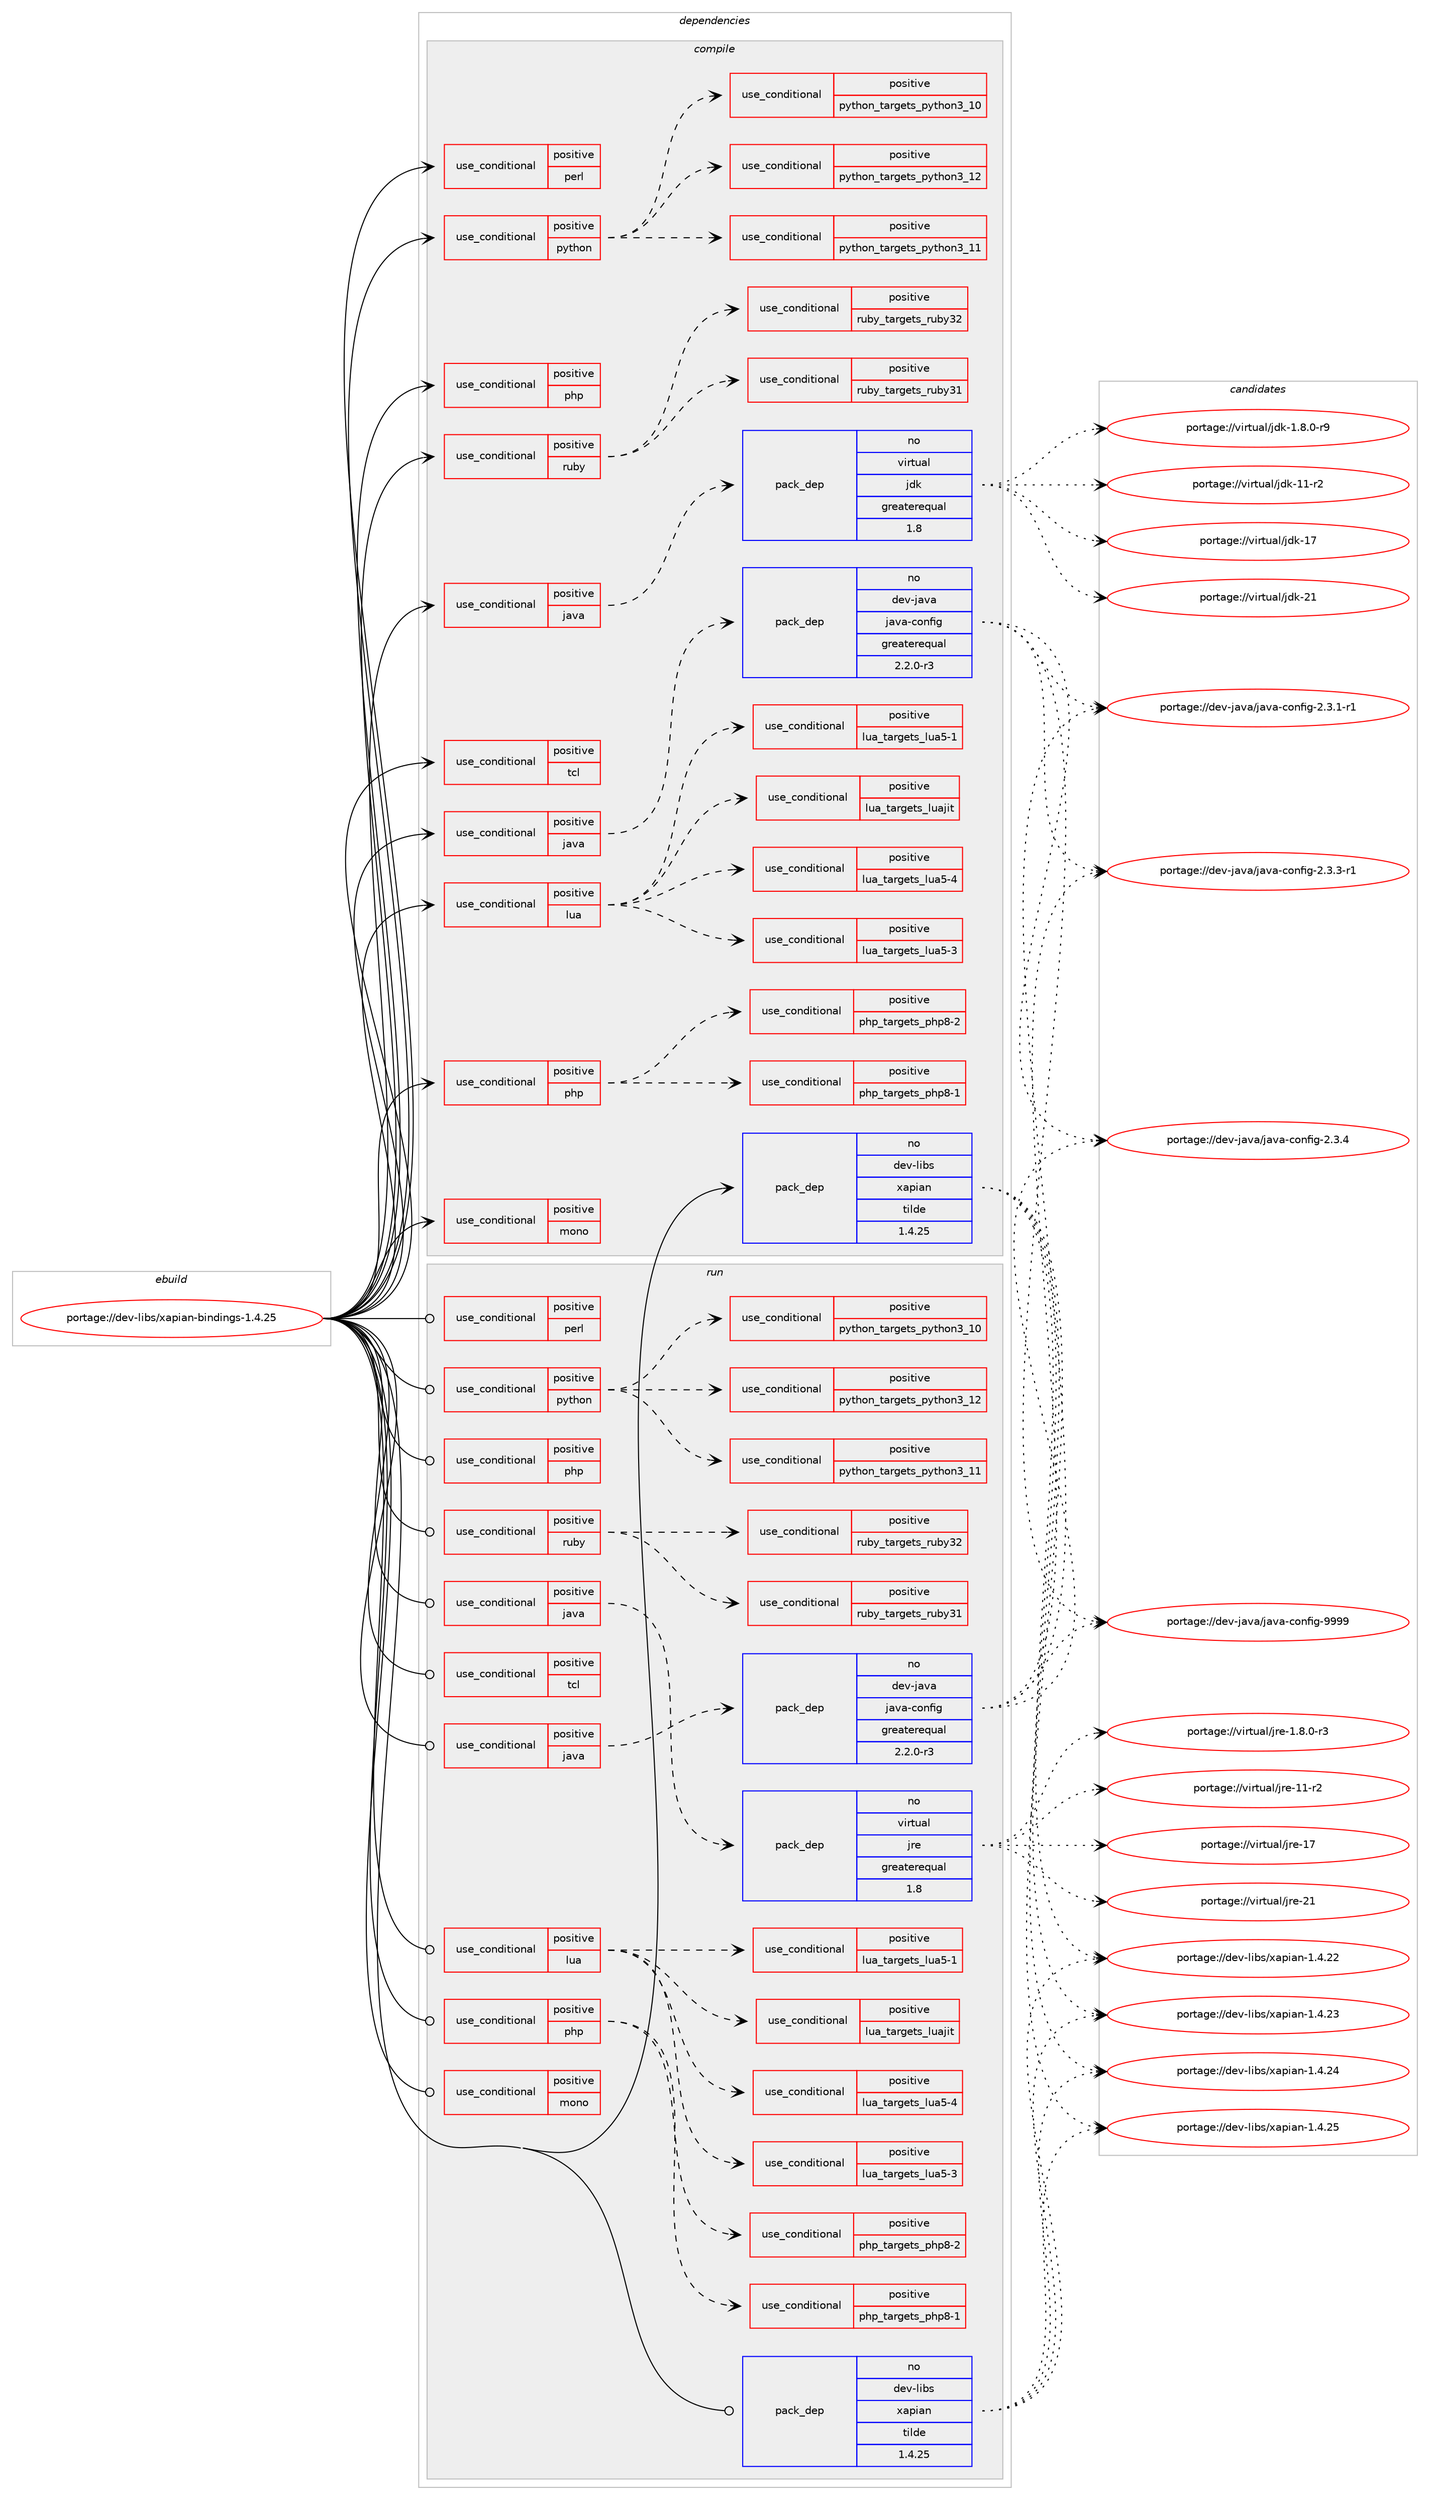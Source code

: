 digraph prolog {

# *************
# Graph options
# *************

newrank=true;
concentrate=true;
compound=true;
graph [rankdir=LR,fontname=Helvetica,fontsize=10,ranksep=1.5];#, ranksep=2.5, nodesep=0.2];
edge  [arrowhead=vee];
node  [fontname=Helvetica,fontsize=10];

# **********
# The ebuild
# **********

subgraph cluster_leftcol {
color=gray;
rank=same;
label=<<i>ebuild</i>>;
id [label="portage://dev-libs/xapian-bindings-1.4.25", color=red, width=4, href="../dev-libs/xapian-bindings-1.4.25.svg"];
}

# ****************
# The dependencies
# ****************

subgraph cluster_midcol {
color=gray;
label=<<i>dependencies</i>>;
subgraph cluster_compile {
fillcolor="#eeeeee";
style=filled;
label=<<i>compile</i>>;
subgraph cond27887 {
dependency58434 [label=<<TABLE BORDER="0" CELLBORDER="1" CELLSPACING="0" CELLPADDING="4"><TR><TD ROWSPAN="3" CELLPADDING="10">use_conditional</TD></TR><TR><TD>positive</TD></TR><TR><TD>java</TD></TR></TABLE>>, shape=none, color=red];
subgraph pack29383 {
dependency58435 [label=<<TABLE BORDER="0" CELLBORDER="1" CELLSPACING="0" CELLPADDING="4" WIDTH="220"><TR><TD ROWSPAN="6" CELLPADDING="30">pack_dep</TD></TR><TR><TD WIDTH="110">no</TD></TR><TR><TD>dev-java</TD></TR><TR><TD>java-config</TD></TR><TR><TD>greaterequal</TD></TR><TR><TD>2.2.0-r3</TD></TR></TABLE>>, shape=none, color=blue];
}
dependency58434:e -> dependency58435:w [weight=20,style="dashed",arrowhead="vee"];
}
id:e -> dependency58434:w [weight=20,style="solid",arrowhead="vee"];
subgraph cond27888 {
dependency58436 [label=<<TABLE BORDER="0" CELLBORDER="1" CELLSPACING="0" CELLPADDING="4"><TR><TD ROWSPAN="3" CELLPADDING="10">use_conditional</TD></TR><TR><TD>positive</TD></TR><TR><TD>java</TD></TR></TABLE>>, shape=none, color=red];
subgraph pack29384 {
dependency58437 [label=<<TABLE BORDER="0" CELLBORDER="1" CELLSPACING="0" CELLPADDING="4" WIDTH="220"><TR><TD ROWSPAN="6" CELLPADDING="30">pack_dep</TD></TR><TR><TD WIDTH="110">no</TD></TR><TR><TD>virtual</TD></TR><TR><TD>jdk</TD></TR><TR><TD>greaterequal</TD></TR><TR><TD>1.8</TD></TR></TABLE>>, shape=none, color=blue];
}
dependency58436:e -> dependency58437:w [weight=20,style="dashed",arrowhead="vee"];
}
id:e -> dependency58436:w [weight=20,style="solid",arrowhead="vee"];
subgraph cond27889 {
dependency58438 [label=<<TABLE BORDER="0" CELLBORDER="1" CELLSPACING="0" CELLPADDING="4"><TR><TD ROWSPAN="3" CELLPADDING="10">use_conditional</TD></TR><TR><TD>positive</TD></TR><TR><TD>lua</TD></TR></TABLE>>, shape=none, color=red];
subgraph cond27890 {
dependency58439 [label=<<TABLE BORDER="0" CELLBORDER="1" CELLSPACING="0" CELLPADDING="4"><TR><TD ROWSPAN="3" CELLPADDING="10">use_conditional</TD></TR><TR><TD>positive</TD></TR><TR><TD>lua_targets_luajit</TD></TR></TABLE>>, shape=none, color=red];
# *** BEGIN UNKNOWN DEPENDENCY TYPE (TODO) ***
# dependency58439 -> package_dependency(portage://dev-libs/xapian-bindings-1.4.25,install,no,dev-lang,luajit,none,[,,],any_same_slot,[])
# *** END UNKNOWN DEPENDENCY TYPE (TODO) ***

}
dependency58438:e -> dependency58439:w [weight=20,style="dashed",arrowhead="vee"];
subgraph cond27891 {
dependency58440 [label=<<TABLE BORDER="0" CELLBORDER="1" CELLSPACING="0" CELLPADDING="4"><TR><TD ROWSPAN="3" CELLPADDING="10">use_conditional</TD></TR><TR><TD>positive</TD></TR><TR><TD>lua_targets_lua5-1</TD></TR></TABLE>>, shape=none, color=red];
# *** BEGIN UNKNOWN DEPENDENCY TYPE (TODO) ***
# dependency58440 -> package_dependency(portage://dev-libs/xapian-bindings-1.4.25,install,no,dev-lang,lua,none,[,,],[slot(5.1)],[])
# *** END UNKNOWN DEPENDENCY TYPE (TODO) ***

}
dependency58438:e -> dependency58440:w [weight=20,style="dashed",arrowhead="vee"];
subgraph cond27892 {
dependency58441 [label=<<TABLE BORDER="0" CELLBORDER="1" CELLSPACING="0" CELLPADDING="4"><TR><TD ROWSPAN="3" CELLPADDING="10">use_conditional</TD></TR><TR><TD>positive</TD></TR><TR><TD>lua_targets_lua5-3</TD></TR></TABLE>>, shape=none, color=red];
# *** BEGIN UNKNOWN DEPENDENCY TYPE (TODO) ***
# dependency58441 -> package_dependency(portage://dev-libs/xapian-bindings-1.4.25,install,no,dev-lang,lua,none,[,,],[slot(5.3)],[])
# *** END UNKNOWN DEPENDENCY TYPE (TODO) ***

}
dependency58438:e -> dependency58441:w [weight=20,style="dashed",arrowhead="vee"];
subgraph cond27893 {
dependency58442 [label=<<TABLE BORDER="0" CELLBORDER="1" CELLSPACING="0" CELLPADDING="4"><TR><TD ROWSPAN="3" CELLPADDING="10">use_conditional</TD></TR><TR><TD>positive</TD></TR><TR><TD>lua_targets_lua5-4</TD></TR></TABLE>>, shape=none, color=red];
# *** BEGIN UNKNOWN DEPENDENCY TYPE (TODO) ***
# dependency58442 -> package_dependency(portage://dev-libs/xapian-bindings-1.4.25,install,no,dev-lang,lua,none,[,,],[slot(5.4)],[])
# *** END UNKNOWN DEPENDENCY TYPE (TODO) ***

}
dependency58438:e -> dependency58442:w [weight=20,style="dashed",arrowhead="vee"];
}
id:e -> dependency58438:w [weight=20,style="solid",arrowhead="vee"];
subgraph cond27894 {
dependency58443 [label=<<TABLE BORDER="0" CELLBORDER="1" CELLSPACING="0" CELLPADDING="4"><TR><TD ROWSPAN="3" CELLPADDING="10">use_conditional</TD></TR><TR><TD>positive</TD></TR><TR><TD>mono</TD></TR></TABLE>>, shape=none, color=red];
# *** BEGIN UNKNOWN DEPENDENCY TYPE (TODO) ***
# dependency58443 -> package_dependency(portage://dev-libs/xapian-bindings-1.4.25,install,no,dev-lang,mono,none,[,,],[],[])
# *** END UNKNOWN DEPENDENCY TYPE (TODO) ***

}
id:e -> dependency58443:w [weight=20,style="solid",arrowhead="vee"];
subgraph cond27895 {
dependency58444 [label=<<TABLE BORDER="0" CELLBORDER="1" CELLSPACING="0" CELLPADDING="4"><TR><TD ROWSPAN="3" CELLPADDING="10">use_conditional</TD></TR><TR><TD>positive</TD></TR><TR><TD>perl</TD></TR></TABLE>>, shape=none, color=red];
# *** BEGIN UNKNOWN DEPENDENCY TYPE (TODO) ***
# dependency58444 -> package_dependency(portage://dev-libs/xapian-bindings-1.4.25,install,no,dev-lang,perl,none,[,,],any_same_slot,[])
# *** END UNKNOWN DEPENDENCY TYPE (TODO) ***

}
id:e -> dependency58444:w [weight=20,style="solid",arrowhead="vee"];
subgraph cond27896 {
dependency58445 [label=<<TABLE BORDER="0" CELLBORDER="1" CELLSPACING="0" CELLPADDING="4"><TR><TD ROWSPAN="3" CELLPADDING="10">use_conditional</TD></TR><TR><TD>positive</TD></TR><TR><TD>php</TD></TR></TABLE>>, shape=none, color=red];
subgraph cond27897 {
dependency58446 [label=<<TABLE BORDER="0" CELLBORDER="1" CELLSPACING="0" CELLPADDING="4"><TR><TD ROWSPAN="3" CELLPADDING="10">use_conditional</TD></TR><TR><TD>positive</TD></TR><TR><TD>php_targets_php8-1</TD></TR></TABLE>>, shape=none, color=red];
# *** BEGIN UNKNOWN DEPENDENCY TYPE (TODO) ***
# dependency58446 -> package_dependency(portage://dev-libs/xapian-bindings-1.4.25,install,no,dev-lang,php,none,[,,],[slot(8.1)],[])
# *** END UNKNOWN DEPENDENCY TYPE (TODO) ***

}
dependency58445:e -> dependency58446:w [weight=20,style="dashed",arrowhead="vee"];
subgraph cond27898 {
dependency58447 [label=<<TABLE BORDER="0" CELLBORDER="1" CELLSPACING="0" CELLPADDING="4"><TR><TD ROWSPAN="3" CELLPADDING="10">use_conditional</TD></TR><TR><TD>positive</TD></TR><TR><TD>php_targets_php8-2</TD></TR></TABLE>>, shape=none, color=red];
# *** BEGIN UNKNOWN DEPENDENCY TYPE (TODO) ***
# dependency58447 -> package_dependency(portage://dev-libs/xapian-bindings-1.4.25,install,no,dev-lang,php,none,[,,],[slot(8.2)],[])
# *** END UNKNOWN DEPENDENCY TYPE (TODO) ***

}
dependency58445:e -> dependency58447:w [weight=20,style="dashed",arrowhead="vee"];
}
id:e -> dependency58445:w [weight=20,style="solid",arrowhead="vee"];
subgraph cond27899 {
dependency58448 [label=<<TABLE BORDER="0" CELLBORDER="1" CELLSPACING="0" CELLPADDING="4"><TR><TD ROWSPAN="3" CELLPADDING="10">use_conditional</TD></TR><TR><TD>positive</TD></TR><TR><TD>php</TD></TR></TABLE>>, shape=none, color=red];
# *** BEGIN UNKNOWN DEPENDENCY TYPE (TODO) ***
# dependency58448 -> package_dependency(portage://dev-libs/xapian-bindings-1.4.25,install,no,dev-lang,php,none,[,,],any_same_slot,[use(disable(threads),none)])
# *** END UNKNOWN DEPENDENCY TYPE (TODO) ***

}
id:e -> dependency58448:w [weight=20,style="solid",arrowhead="vee"];
subgraph cond27900 {
dependency58449 [label=<<TABLE BORDER="0" CELLBORDER="1" CELLSPACING="0" CELLPADDING="4"><TR><TD ROWSPAN="3" CELLPADDING="10">use_conditional</TD></TR><TR><TD>positive</TD></TR><TR><TD>python</TD></TR></TABLE>>, shape=none, color=red];
# *** BEGIN UNKNOWN DEPENDENCY TYPE (TODO) ***
# dependency58449 -> package_dependency(portage://dev-libs/xapian-bindings-1.4.25,install,no,dev-python,sphinx,none,[,,],[],[use(optenable(python_targets_python3_10),negative),use(optenable(python_targets_python3_11),negative),use(optenable(python_targets_python3_12),negative)])
# *** END UNKNOWN DEPENDENCY TYPE (TODO) ***

subgraph cond27901 {
dependency58450 [label=<<TABLE BORDER="0" CELLBORDER="1" CELLSPACING="0" CELLPADDING="4"><TR><TD ROWSPAN="3" CELLPADDING="10">use_conditional</TD></TR><TR><TD>positive</TD></TR><TR><TD>python_targets_python3_10</TD></TR></TABLE>>, shape=none, color=red];
# *** BEGIN UNKNOWN DEPENDENCY TYPE (TODO) ***
# dependency58450 -> package_dependency(portage://dev-libs/xapian-bindings-1.4.25,install,no,dev-lang,python,none,[,,],[slot(3.10)],[use(enable(threads),positive)])
# *** END UNKNOWN DEPENDENCY TYPE (TODO) ***

}
dependency58449:e -> dependency58450:w [weight=20,style="dashed",arrowhead="vee"];
subgraph cond27902 {
dependency58451 [label=<<TABLE BORDER="0" CELLBORDER="1" CELLSPACING="0" CELLPADDING="4"><TR><TD ROWSPAN="3" CELLPADDING="10">use_conditional</TD></TR><TR><TD>positive</TD></TR><TR><TD>python_targets_python3_11</TD></TR></TABLE>>, shape=none, color=red];
# *** BEGIN UNKNOWN DEPENDENCY TYPE (TODO) ***
# dependency58451 -> package_dependency(portage://dev-libs/xapian-bindings-1.4.25,install,no,dev-lang,python,none,[,,],[slot(3.11)],[use(enable(threads),positive)])
# *** END UNKNOWN DEPENDENCY TYPE (TODO) ***

}
dependency58449:e -> dependency58451:w [weight=20,style="dashed",arrowhead="vee"];
subgraph cond27903 {
dependency58452 [label=<<TABLE BORDER="0" CELLBORDER="1" CELLSPACING="0" CELLPADDING="4"><TR><TD ROWSPAN="3" CELLPADDING="10">use_conditional</TD></TR><TR><TD>positive</TD></TR><TR><TD>python_targets_python3_12</TD></TR></TABLE>>, shape=none, color=red];
# *** BEGIN UNKNOWN DEPENDENCY TYPE (TODO) ***
# dependency58452 -> package_dependency(portage://dev-libs/xapian-bindings-1.4.25,install,no,dev-lang,python,none,[,,],[slot(3.12)],[use(enable(threads),positive)])
# *** END UNKNOWN DEPENDENCY TYPE (TODO) ***

}
dependency58449:e -> dependency58452:w [weight=20,style="dashed",arrowhead="vee"];
}
id:e -> dependency58449:w [weight=20,style="solid",arrowhead="vee"];
subgraph cond27904 {
dependency58453 [label=<<TABLE BORDER="0" CELLBORDER="1" CELLSPACING="0" CELLPADDING="4"><TR><TD ROWSPAN="3" CELLPADDING="10">use_conditional</TD></TR><TR><TD>positive</TD></TR><TR><TD>ruby</TD></TR></TABLE>>, shape=none, color=red];
subgraph cond27905 {
dependency58454 [label=<<TABLE BORDER="0" CELLBORDER="1" CELLSPACING="0" CELLPADDING="4"><TR><TD ROWSPAN="3" CELLPADDING="10">use_conditional</TD></TR><TR><TD>positive</TD></TR><TR><TD>ruby_targets_ruby31</TD></TR></TABLE>>, shape=none, color=red];
# *** BEGIN UNKNOWN DEPENDENCY TYPE (TODO) ***
# dependency58454 -> package_dependency(portage://dev-libs/xapian-bindings-1.4.25,install,no,dev-lang,ruby,none,[,,],[slot(3.1)],[])
# *** END UNKNOWN DEPENDENCY TYPE (TODO) ***

}
dependency58453:e -> dependency58454:w [weight=20,style="dashed",arrowhead="vee"];
subgraph cond27906 {
dependency58455 [label=<<TABLE BORDER="0" CELLBORDER="1" CELLSPACING="0" CELLPADDING="4"><TR><TD ROWSPAN="3" CELLPADDING="10">use_conditional</TD></TR><TR><TD>positive</TD></TR><TR><TD>ruby_targets_ruby32</TD></TR></TABLE>>, shape=none, color=red];
# *** BEGIN UNKNOWN DEPENDENCY TYPE (TODO) ***
# dependency58455 -> package_dependency(portage://dev-libs/xapian-bindings-1.4.25,install,no,dev-lang,ruby,none,[,,],[slot(3.2)],[])
# *** END UNKNOWN DEPENDENCY TYPE (TODO) ***

}
dependency58453:e -> dependency58455:w [weight=20,style="dashed",arrowhead="vee"];
}
id:e -> dependency58453:w [weight=20,style="solid",arrowhead="vee"];
subgraph cond27907 {
dependency58456 [label=<<TABLE BORDER="0" CELLBORDER="1" CELLSPACING="0" CELLPADDING="4"><TR><TD ROWSPAN="3" CELLPADDING="10">use_conditional</TD></TR><TR><TD>positive</TD></TR><TR><TD>tcl</TD></TR></TABLE>>, shape=none, color=red];
# *** BEGIN UNKNOWN DEPENDENCY TYPE (TODO) ***
# dependency58456 -> package_dependency(portage://dev-libs/xapian-bindings-1.4.25,install,no,dev-lang,tcl,none,[,,],any_same_slot,[])
# *** END UNKNOWN DEPENDENCY TYPE (TODO) ***

}
id:e -> dependency58456:w [weight=20,style="solid",arrowhead="vee"];
subgraph pack29385 {
dependency58457 [label=<<TABLE BORDER="0" CELLBORDER="1" CELLSPACING="0" CELLPADDING="4" WIDTH="220"><TR><TD ROWSPAN="6" CELLPADDING="30">pack_dep</TD></TR><TR><TD WIDTH="110">no</TD></TR><TR><TD>dev-libs</TD></TR><TR><TD>xapian</TD></TR><TR><TD>tilde</TD></TR><TR><TD>1.4.25</TD></TR></TABLE>>, shape=none, color=blue];
}
id:e -> dependency58457:w [weight=20,style="solid",arrowhead="vee"];
# *** BEGIN UNKNOWN DEPENDENCY TYPE (TODO) ***
# id -> package_dependency(portage://dev-libs/xapian-bindings-1.4.25,install,no,virtual,pkgconfig,none,[,,],[],[])
# *** END UNKNOWN DEPENDENCY TYPE (TODO) ***

}
subgraph cluster_compileandrun {
fillcolor="#eeeeee";
style=filled;
label=<<i>compile and run</i>>;
}
subgraph cluster_run {
fillcolor="#eeeeee";
style=filled;
label=<<i>run</i>>;
subgraph cond27908 {
dependency58458 [label=<<TABLE BORDER="0" CELLBORDER="1" CELLSPACING="0" CELLPADDING="4"><TR><TD ROWSPAN="3" CELLPADDING="10">use_conditional</TD></TR><TR><TD>positive</TD></TR><TR><TD>java</TD></TR></TABLE>>, shape=none, color=red];
subgraph pack29386 {
dependency58459 [label=<<TABLE BORDER="0" CELLBORDER="1" CELLSPACING="0" CELLPADDING="4" WIDTH="220"><TR><TD ROWSPAN="6" CELLPADDING="30">pack_dep</TD></TR><TR><TD WIDTH="110">no</TD></TR><TR><TD>dev-java</TD></TR><TR><TD>java-config</TD></TR><TR><TD>greaterequal</TD></TR><TR><TD>2.2.0-r3</TD></TR></TABLE>>, shape=none, color=blue];
}
dependency58458:e -> dependency58459:w [weight=20,style="dashed",arrowhead="vee"];
}
id:e -> dependency58458:w [weight=20,style="solid",arrowhead="odot"];
subgraph cond27909 {
dependency58460 [label=<<TABLE BORDER="0" CELLBORDER="1" CELLSPACING="0" CELLPADDING="4"><TR><TD ROWSPAN="3" CELLPADDING="10">use_conditional</TD></TR><TR><TD>positive</TD></TR><TR><TD>java</TD></TR></TABLE>>, shape=none, color=red];
subgraph pack29387 {
dependency58461 [label=<<TABLE BORDER="0" CELLBORDER="1" CELLSPACING="0" CELLPADDING="4" WIDTH="220"><TR><TD ROWSPAN="6" CELLPADDING="30">pack_dep</TD></TR><TR><TD WIDTH="110">no</TD></TR><TR><TD>virtual</TD></TR><TR><TD>jre</TD></TR><TR><TD>greaterequal</TD></TR><TR><TD>1.8</TD></TR></TABLE>>, shape=none, color=blue];
}
dependency58460:e -> dependency58461:w [weight=20,style="dashed",arrowhead="vee"];
}
id:e -> dependency58460:w [weight=20,style="solid",arrowhead="odot"];
subgraph cond27910 {
dependency58462 [label=<<TABLE BORDER="0" CELLBORDER="1" CELLSPACING="0" CELLPADDING="4"><TR><TD ROWSPAN="3" CELLPADDING="10">use_conditional</TD></TR><TR><TD>positive</TD></TR><TR><TD>lua</TD></TR></TABLE>>, shape=none, color=red];
subgraph cond27911 {
dependency58463 [label=<<TABLE BORDER="0" CELLBORDER="1" CELLSPACING="0" CELLPADDING="4"><TR><TD ROWSPAN="3" CELLPADDING="10">use_conditional</TD></TR><TR><TD>positive</TD></TR><TR><TD>lua_targets_luajit</TD></TR></TABLE>>, shape=none, color=red];
# *** BEGIN UNKNOWN DEPENDENCY TYPE (TODO) ***
# dependency58463 -> package_dependency(portage://dev-libs/xapian-bindings-1.4.25,run,no,dev-lang,luajit,none,[,,],any_same_slot,[])
# *** END UNKNOWN DEPENDENCY TYPE (TODO) ***

}
dependency58462:e -> dependency58463:w [weight=20,style="dashed",arrowhead="vee"];
subgraph cond27912 {
dependency58464 [label=<<TABLE BORDER="0" CELLBORDER="1" CELLSPACING="0" CELLPADDING="4"><TR><TD ROWSPAN="3" CELLPADDING="10">use_conditional</TD></TR><TR><TD>positive</TD></TR><TR><TD>lua_targets_lua5-1</TD></TR></TABLE>>, shape=none, color=red];
# *** BEGIN UNKNOWN DEPENDENCY TYPE (TODO) ***
# dependency58464 -> package_dependency(portage://dev-libs/xapian-bindings-1.4.25,run,no,dev-lang,lua,none,[,,],[slot(5.1)],[])
# *** END UNKNOWN DEPENDENCY TYPE (TODO) ***

}
dependency58462:e -> dependency58464:w [weight=20,style="dashed",arrowhead="vee"];
subgraph cond27913 {
dependency58465 [label=<<TABLE BORDER="0" CELLBORDER="1" CELLSPACING="0" CELLPADDING="4"><TR><TD ROWSPAN="3" CELLPADDING="10">use_conditional</TD></TR><TR><TD>positive</TD></TR><TR><TD>lua_targets_lua5-3</TD></TR></TABLE>>, shape=none, color=red];
# *** BEGIN UNKNOWN DEPENDENCY TYPE (TODO) ***
# dependency58465 -> package_dependency(portage://dev-libs/xapian-bindings-1.4.25,run,no,dev-lang,lua,none,[,,],[slot(5.3)],[])
# *** END UNKNOWN DEPENDENCY TYPE (TODO) ***

}
dependency58462:e -> dependency58465:w [weight=20,style="dashed",arrowhead="vee"];
subgraph cond27914 {
dependency58466 [label=<<TABLE BORDER="0" CELLBORDER="1" CELLSPACING="0" CELLPADDING="4"><TR><TD ROWSPAN="3" CELLPADDING="10">use_conditional</TD></TR><TR><TD>positive</TD></TR><TR><TD>lua_targets_lua5-4</TD></TR></TABLE>>, shape=none, color=red];
# *** BEGIN UNKNOWN DEPENDENCY TYPE (TODO) ***
# dependency58466 -> package_dependency(portage://dev-libs/xapian-bindings-1.4.25,run,no,dev-lang,lua,none,[,,],[slot(5.4)],[])
# *** END UNKNOWN DEPENDENCY TYPE (TODO) ***

}
dependency58462:e -> dependency58466:w [weight=20,style="dashed",arrowhead="vee"];
}
id:e -> dependency58462:w [weight=20,style="solid",arrowhead="odot"];
subgraph cond27915 {
dependency58467 [label=<<TABLE BORDER="0" CELLBORDER="1" CELLSPACING="0" CELLPADDING="4"><TR><TD ROWSPAN="3" CELLPADDING="10">use_conditional</TD></TR><TR><TD>positive</TD></TR><TR><TD>mono</TD></TR></TABLE>>, shape=none, color=red];
# *** BEGIN UNKNOWN DEPENDENCY TYPE (TODO) ***
# dependency58467 -> package_dependency(portage://dev-libs/xapian-bindings-1.4.25,run,no,dev-lang,mono,none,[,,],[],[])
# *** END UNKNOWN DEPENDENCY TYPE (TODO) ***

}
id:e -> dependency58467:w [weight=20,style="solid",arrowhead="odot"];
subgraph cond27916 {
dependency58468 [label=<<TABLE BORDER="0" CELLBORDER="1" CELLSPACING="0" CELLPADDING="4"><TR><TD ROWSPAN="3" CELLPADDING="10">use_conditional</TD></TR><TR><TD>positive</TD></TR><TR><TD>perl</TD></TR></TABLE>>, shape=none, color=red];
# *** BEGIN UNKNOWN DEPENDENCY TYPE (TODO) ***
# dependency58468 -> package_dependency(portage://dev-libs/xapian-bindings-1.4.25,run,no,dev-lang,perl,none,[,,],any_same_slot,[])
# *** END UNKNOWN DEPENDENCY TYPE (TODO) ***

}
id:e -> dependency58468:w [weight=20,style="solid",arrowhead="odot"];
subgraph cond27917 {
dependency58469 [label=<<TABLE BORDER="0" CELLBORDER="1" CELLSPACING="0" CELLPADDING="4"><TR><TD ROWSPAN="3" CELLPADDING="10">use_conditional</TD></TR><TR><TD>positive</TD></TR><TR><TD>php</TD></TR></TABLE>>, shape=none, color=red];
subgraph cond27918 {
dependency58470 [label=<<TABLE BORDER="0" CELLBORDER="1" CELLSPACING="0" CELLPADDING="4"><TR><TD ROWSPAN="3" CELLPADDING="10">use_conditional</TD></TR><TR><TD>positive</TD></TR><TR><TD>php_targets_php8-1</TD></TR></TABLE>>, shape=none, color=red];
# *** BEGIN UNKNOWN DEPENDENCY TYPE (TODO) ***
# dependency58470 -> package_dependency(portage://dev-libs/xapian-bindings-1.4.25,run,no,dev-lang,php,none,[,,],[slot(8.1)],[])
# *** END UNKNOWN DEPENDENCY TYPE (TODO) ***

}
dependency58469:e -> dependency58470:w [weight=20,style="dashed",arrowhead="vee"];
subgraph cond27919 {
dependency58471 [label=<<TABLE BORDER="0" CELLBORDER="1" CELLSPACING="0" CELLPADDING="4"><TR><TD ROWSPAN="3" CELLPADDING="10">use_conditional</TD></TR><TR><TD>positive</TD></TR><TR><TD>php_targets_php8-2</TD></TR></TABLE>>, shape=none, color=red];
# *** BEGIN UNKNOWN DEPENDENCY TYPE (TODO) ***
# dependency58471 -> package_dependency(portage://dev-libs/xapian-bindings-1.4.25,run,no,dev-lang,php,none,[,,],[slot(8.2)],[])
# *** END UNKNOWN DEPENDENCY TYPE (TODO) ***

}
dependency58469:e -> dependency58471:w [weight=20,style="dashed",arrowhead="vee"];
}
id:e -> dependency58469:w [weight=20,style="solid",arrowhead="odot"];
subgraph cond27920 {
dependency58472 [label=<<TABLE BORDER="0" CELLBORDER="1" CELLSPACING="0" CELLPADDING="4"><TR><TD ROWSPAN="3" CELLPADDING="10">use_conditional</TD></TR><TR><TD>positive</TD></TR><TR><TD>php</TD></TR></TABLE>>, shape=none, color=red];
# *** BEGIN UNKNOWN DEPENDENCY TYPE (TODO) ***
# dependency58472 -> package_dependency(portage://dev-libs/xapian-bindings-1.4.25,run,no,dev-lang,php,none,[,,],any_same_slot,[use(disable(threads),none)])
# *** END UNKNOWN DEPENDENCY TYPE (TODO) ***

}
id:e -> dependency58472:w [weight=20,style="solid",arrowhead="odot"];
subgraph cond27921 {
dependency58473 [label=<<TABLE BORDER="0" CELLBORDER="1" CELLSPACING="0" CELLPADDING="4"><TR><TD ROWSPAN="3" CELLPADDING="10">use_conditional</TD></TR><TR><TD>positive</TD></TR><TR><TD>python</TD></TR></TABLE>>, shape=none, color=red];
# *** BEGIN UNKNOWN DEPENDENCY TYPE (TODO) ***
# dependency58473 -> package_dependency(portage://dev-libs/xapian-bindings-1.4.25,run,no,dev-python,sphinx,none,[,,],[],[use(optenable(python_targets_python3_10),negative),use(optenable(python_targets_python3_11),negative),use(optenable(python_targets_python3_12),negative)])
# *** END UNKNOWN DEPENDENCY TYPE (TODO) ***

subgraph cond27922 {
dependency58474 [label=<<TABLE BORDER="0" CELLBORDER="1" CELLSPACING="0" CELLPADDING="4"><TR><TD ROWSPAN="3" CELLPADDING="10">use_conditional</TD></TR><TR><TD>positive</TD></TR><TR><TD>python_targets_python3_10</TD></TR></TABLE>>, shape=none, color=red];
# *** BEGIN UNKNOWN DEPENDENCY TYPE (TODO) ***
# dependency58474 -> package_dependency(portage://dev-libs/xapian-bindings-1.4.25,run,no,dev-lang,python,none,[,,],[slot(3.10)],[use(enable(threads),positive)])
# *** END UNKNOWN DEPENDENCY TYPE (TODO) ***

}
dependency58473:e -> dependency58474:w [weight=20,style="dashed",arrowhead="vee"];
subgraph cond27923 {
dependency58475 [label=<<TABLE BORDER="0" CELLBORDER="1" CELLSPACING="0" CELLPADDING="4"><TR><TD ROWSPAN="3" CELLPADDING="10">use_conditional</TD></TR><TR><TD>positive</TD></TR><TR><TD>python_targets_python3_11</TD></TR></TABLE>>, shape=none, color=red];
# *** BEGIN UNKNOWN DEPENDENCY TYPE (TODO) ***
# dependency58475 -> package_dependency(portage://dev-libs/xapian-bindings-1.4.25,run,no,dev-lang,python,none,[,,],[slot(3.11)],[use(enable(threads),positive)])
# *** END UNKNOWN DEPENDENCY TYPE (TODO) ***

}
dependency58473:e -> dependency58475:w [weight=20,style="dashed",arrowhead="vee"];
subgraph cond27924 {
dependency58476 [label=<<TABLE BORDER="0" CELLBORDER="1" CELLSPACING="0" CELLPADDING="4"><TR><TD ROWSPAN="3" CELLPADDING="10">use_conditional</TD></TR><TR><TD>positive</TD></TR><TR><TD>python_targets_python3_12</TD></TR></TABLE>>, shape=none, color=red];
# *** BEGIN UNKNOWN DEPENDENCY TYPE (TODO) ***
# dependency58476 -> package_dependency(portage://dev-libs/xapian-bindings-1.4.25,run,no,dev-lang,python,none,[,,],[slot(3.12)],[use(enable(threads),positive)])
# *** END UNKNOWN DEPENDENCY TYPE (TODO) ***

}
dependency58473:e -> dependency58476:w [weight=20,style="dashed",arrowhead="vee"];
}
id:e -> dependency58473:w [weight=20,style="solid",arrowhead="odot"];
subgraph cond27925 {
dependency58477 [label=<<TABLE BORDER="0" CELLBORDER="1" CELLSPACING="0" CELLPADDING="4"><TR><TD ROWSPAN="3" CELLPADDING="10">use_conditional</TD></TR><TR><TD>positive</TD></TR><TR><TD>ruby</TD></TR></TABLE>>, shape=none, color=red];
subgraph cond27926 {
dependency58478 [label=<<TABLE BORDER="0" CELLBORDER="1" CELLSPACING="0" CELLPADDING="4"><TR><TD ROWSPAN="3" CELLPADDING="10">use_conditional</TD></TR><TR><TD>positive</TD></TR><TR><TD>ruby_targets_ruby31</TD></TR></TABLE>>, shape=none, color=red];
# *** BEGIN UNKNOWN DEPENDENCY TYPE (TODO) ***
# dependency58478 -> package_dependency(portage://dev-libs/xapian-bindings-1.4.25,run,no,dev-lang,ruby,none,[,,],[slot(3.1)],[])
# *** END UNKNOWN DEPENDENCY TYPE (TODO) ***

}
dependency58477:e -> dependency58478:w [weight=20,style="dashed",arrowhead="vee"];
subgraph cond27927 {
dependency58479 [label=<<TABLE BORDER="0" CELLBORDER="1" CELLSPACING="0" CELLPADDING="4"><TR><TD ROWSPAN="3" CELLPADDING="10">use_conditional</TD></TR><TR><TD>positive</TD></TR><TR><TD>ruby_targets_ruby32</TD></TR></TABLE>>, shape=none, color=red];
# *** BEGIN UNKNOWN DEPENDENCY TYPE (TODO) ***
# dependency58479 -> package_dependency(portage://dev-libs/xapian-bindings-1.4.25,run,no,dev-lang,ruby,none,[,,],[slot(3.2)],[])
# *** END UNKNOWN DEPENDENCY TYPE (TODO) ***

}
dependency58477:e -> dependency58479:w [weight=20,style="dashed",arrowhead="vee"];
}
id:e -> dependency58477:w [weight=20,style="solid",arrowhead="odot"];
subgraph cond27928 {
dependency58480 [label=<<TABLE BORDER="0" CELLBORDER="1" CELLSPACING="0" CELLPADDING="4"><TR><TD ROWSPAN="3" CELLPADDING="10">use_conditional</TD></TR><TR><TD>positive</TD></TR><TR><TD>tcl</TD></TR></TABLE>>, shape=none, color=red];
# *** BEGIN UNKNOWN DEPENDENCY TYPE (TODO) ***
# dependency58480 -> package_dependency(portage://dev-libs/xapian-bindings-1.4.25,run,no,dev-lang,tcl,none,[,,],any_same_slot,[])
# *** END UNKNOWN DEPENDENCY TYPE (TODO) ***

}
id:e -> dependency58480:w [weight=20,style="solid",arrowhead="odot"];
subgraph pack29388 {
dependency58481 [label=<<TABLE BORDER="0" CELLBORDER="1" CELLSPACING="0" CELLPADDING="4" WIDTH="220"><TR><TD ROWSPAN="6" CELLPADDING="30">pack_dep</TD></TR><TR><TD WIDTH="110">no</TD></TR><TR><TD>dev-libs</TD></TR><TR><TD>xapian</TD></TR><TR><TD>tilde</TD></TR><TR><TD>1.4.25</TD></TR></TABLE>>, shape=none, color=blue];
}
id:e -> dependency58481:w [weight=20,style="solid",arrowhead="odot"];
}
}

# **************
# The candidates
# **************

subgraph cluster_choices {
rank=same;
color=gray;
label=<<i>candidates</i>>;

subgraph choice29383 {
color=black;
nodesep=1;
choice10010111845106971189747106971189745991111101021051034550465146494511449 [label="portage://dev-java/java-config-2.3.1-r1", color=red, width=4,href="../dev-java/java-config-2.3.1-r1.svg"];
choice10010111845106971189747106971189745991111101021051034550465146514511449 [label="portage://dev-java/java-config-2.3.3-r1", color=red, width=4,href="../dev-java/java-config-2.3.3-r1.svg"];
choice1001011184510697118974710697118974599111110102105103455046514652 [label="portage://dev-java/java-config-2.3.4", color=red, width=4,href="../dev-java/java-config-2.3.4.svg"];
choice10010111845106971189747106971189745991111101021051034557575757 [label="portage://dev-java/java-config-9999", color=red, width=4,href="../dev-java/java-config-9999.svg"];
dependency58435:e -> choice10010111845106971189747106971189745991111101021051034550465146494511449:w [style=dotted,weight="100"];
dependency58435:e -> choice10010111845106971189747106971189745991111101021051034550465146514511449:w [style=dotted,weight="100"];
dependency58435:e -> choice1001011184510697118974710697118974599111110102105103455046514652:w [style=dotted,weight="100"];
dependency58435:e -> choice10010111845106971189747106971189745991111101021051034557575757:w [style=dotted,weight="100"];
}
subgraph choice29384 {
color=black;
nodesep=1;
choice11810511411611797108471061001074549465646484511457 [label="portage://virtual/jdk-1.8.0-r9", color=red, width=4,href="../virtual/jdk-1.8.0-r9.svg"];
choice11810511411611797108471061001074549494511450 [label="portage://virtual/jdk-11-r2", color=red, width=4,href="../virtual/jdk-11-r2.svg"];
choice1181051141161179710847106100107454955 [label="portage://virtual/jdk-17", color=red, width=4,href="../virtual/jdk-17.svg"];
choice1181051141161179710847106100107455049 [label="portage://virtual/jdk-21", color=red, width=4,href="../virtual/jdk-21.svg"];
dependency58437:e -> choice11810511411611797108471061001074549465646484511457:w [style=dotted,weight="100"];
dependency58437:e -> choice11810511411611797108471061001074549494511450:w [style=dotted,weight="100"];
dependency58437:e -> choice1181051141161179710847106100107454955:w [style=dotted,weight="100"];
dependency58437:e -> choice1181051141161179710847106100107455049:w [style=dotted,weight="100"];
}
subgraph choice29385 {
color=black;
nodesep=1;
choice100101118451081059811547120971121059711045494652465050 [label="portage://dev-libs/xapian-1.4.22", color=red, width=4,href="../dev-libs/xapian-1.4.22.svg"];
choice100101118451081059811547120971121059711045494652465051 [label="portage://dev-libs/xapian-1.4.23", color=red, width=4,href="../dev-libs/xapian-1.4.23.svg"];
choice100101118451081059811547120971121059711045494652465052 [label="portage://dev-libs/xapian-1.4.24", color=red, width=4,href="../dev-libs/xapian-1.4.24.svg"];
choice100101118451081059811547120971121059711045494652465053 [label="portage://dev-libs/xapian-1.4.25", color=red, width=4,href="../dev-libs/xapian-1.4.25.svg"];
dependency58457:e -> choice100101118451081059811547120971121059711045494652465050:w [style=dotted,weight="100"];
dependency58457:e -> choice100101118451081059811547120971121059711045494652465051:w [style=dotted,weight="100"];
dependency58457:e -> choice100101118451081059811547120971121059711045494652465052:w [style=dotted,weight="100"];
dependency58457:e -> choice100101118451081059811547120971121059711045494652465053:w [style=dotted,weight="100"];
}
subgraph choice29386 {
color=black;
nodesep=1;
choice10010111845106971189747106971189745991111101021051034550465146494511449 [label="portage://dev-java/java-config-2.3.1-r1", color=red, width=4,href="../dev-java/java-config-2.3.1-r1.svg"];
choice10010111845106971189747106971189745991111101021051034550465146514511449 [label="portage://dev-java/java-config-2.3.3-r1", color=red, width=4,href="../dev-java/java-config-2.3.3-r1.svg"];
choice1001011184510697118974710697118974599111110102105103455046514652 [label="portage://dev-java/java-config-2.3.4", color=red, width=4,href="../dev-java/java-config-2.3.4.svg"];
choice10010111845106971189747106971189745991111101021051034557575757 [label="portage://dev-java/java-config-9999", color=red, width=4,href="../dev-java/java-config-9999.svg"];
dependency58459:e -> choice10010111845106971189747106971189745991111101021051034550465146494511449:w [style=dotted,weight="100"];
dependency58459:e -> choice10010111845106971189747106971189745991111101021051034550465146514511449:w [style=dotted,weight="100"];
dependency58459:e -> choice1001011184510697118974710697118974599111110102105103455046514652:w [style=dotted,weight="100"];
dependency58459:e -> choice10010111845106971189747106971189745991111101021051034557575757:w [style=dotted,weight="100"];
}
subgraph choice29387 {
color=black;
nodesep=1;
choice11810511411611797108471061141014549465646484511451 [label="portage://virtual/jre-1.8.0-r3", color=red, width=4,href="../virtual/jre-1.8.0-r3.svg"];
choice11810511411611797108471061141014549494511450 [label="portage://virtual/jre-11-r2", color=red, width=4,href="../virtual/jre-11-r2.svg"];
choice1181051141161179710847106114101454955 [label="portage://virtual/jre-17", color=red, width=4,href="../virtual/jre-17.svg"];
choice1181051141161179710847106114101455049 [label="portage://virtual/jre-21", color=red, width=4,href="../virtual/jre-21.svg"];
dependency58461:e -> choice11810511411611797108471061141014549465646484511451:w [style=dotted,weight="100"];
dependency58461:e -> choice11810511411611797108471061141014549494511450:w [style=dotted,weight="100"];
dependency58461:e -> choice1181051141161179710847106114101454955:w [style=dotted,weight="100"];
dependency58461:e -> choice1181051141161179710847106114101455049:w [style=dotted,weight="100"];
}
subgraph choice29388 {
color=black;
nodesep=1;
choice100101118451081059811547120971121059711045494652465050 [label="portage://dev-libs/xapian-1.4.22", color=red, width=4,href="../dev-libs/xapian-1.4.22.svg"];
choice100101118451081059811547120971121059711045494652465051 [label="portage://dev-libs/xapian-1.4.23", color=red, width=4,href="../dev-libs/xapian-1.4.23.svg"];
choice100101118451081059811547120971121059711045494652465052 [label="portage://dev-libs/xapian-1.4.24", color=red, width=4,href="../dev-libs/xapian-1.4.24.svg"];
choice100101118451081059811547120971121059711045494652465053 [label="portage://dev-libs/xapian-1.4.25", color=red, width=4,href="../dev-libs/xapian-1.4.25.svg"];
dependency58481:e -> choice100101118451081059811547120971121059711045494652465050:w [style=dotted,weight="100"];
dependency58481:e -> choice100101118451081059811547120971121059711045494652465051:w [style=dotted,weight="100"];
dependency58481:e -> choice100101118451081059811547120971121059711045494652465052:w [style=dotted,weight="100"];
dependency58481:e -> choice100101118451081059811547120971121059711045494652465053:w [style=dotted,weight="100"];
}
}

}

